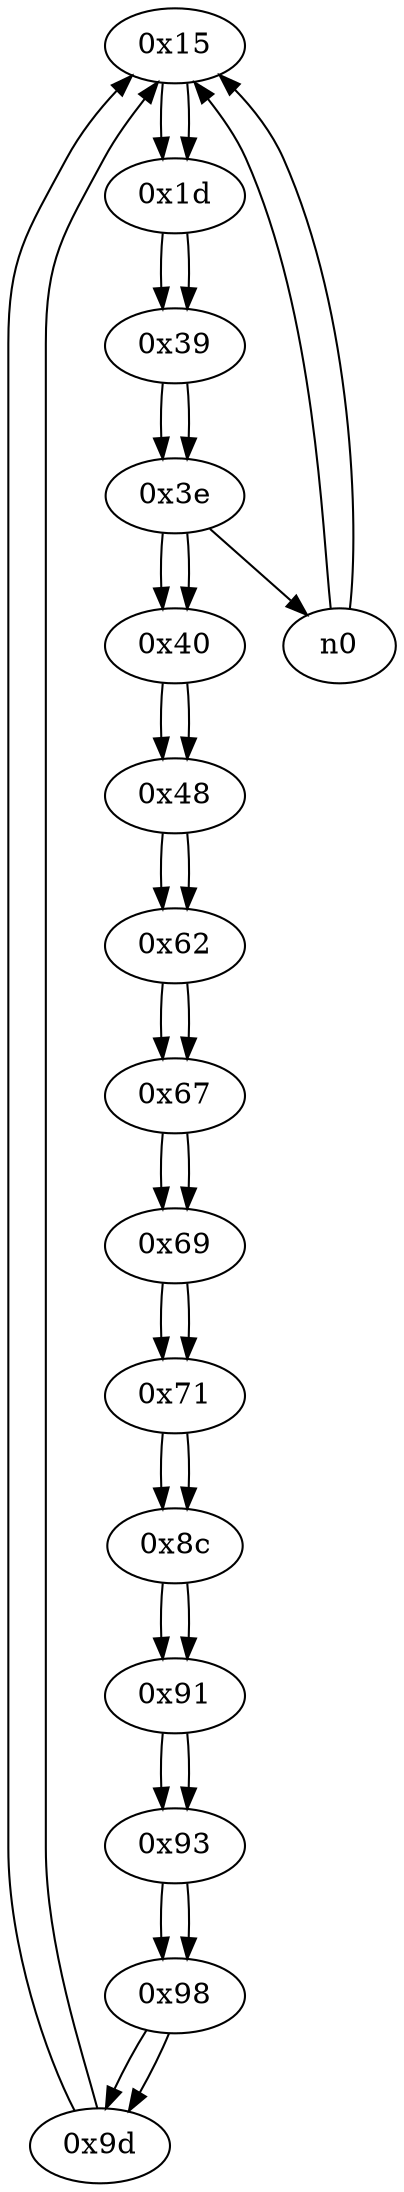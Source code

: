 digraph G{
/* nodes */
/* Start Freq.: 122020 */
/* entry: 0x15  */
  n1 [label="0x15"]
  n2 [label="0x1d"]
  n3 [label="0x39"]
  n4 [label="0x3e"]
  n5 [label="0x40"]
  n6 [label="0x48"]
  n7 [label="0x62"]
  n8 [label="0x67"]
  n9 [label="0x69"]
  na [label="0x71"]
  nb [label="0x8c"]
  nc [label="0x91"]
  nd [label="0x93"]
  ne [label="0x98"]
  nf [label="0x9d"]
/* edges */
n1 -> n2;
n0 -> n1;
n0 -> n1;
nf -> n1;
n2 -> n3;
n1 -> n2;
n3 -> n4;
n2 -> n3;
n4 -> n0;
n4 -> n5;
n3 -> n4;
n5 -> n6;
n4 -> n5;
n6 -> n7;
n5 -> n6;
n7 -> n8;
n6 -> n7;
n8 -> n9;
n7 -> n8;
n9 -> na;
n8 -> n9;
na -> nb;
n9 -> na;
nb -> nc;
na -> nb;
nc -> nd;
nb -> nc;
nd -> ne;
nc -> nd;
ne -> nf;
nd -> ne;
nf -> n1;
ne -> nf;
}
